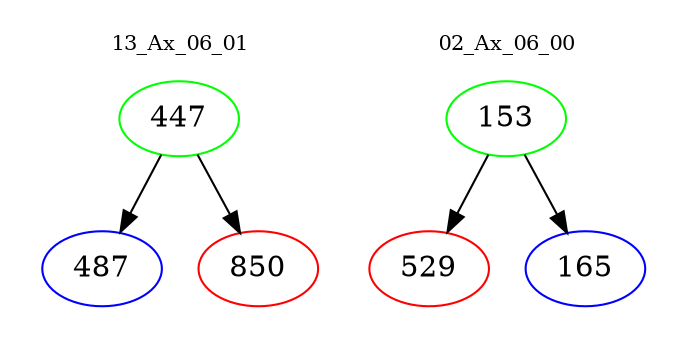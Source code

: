 digraph{
subgraph cluster_0 {
color = white
label = "13_Ax_06_01";
fontsize=10;
T0_447 [label="447", color="green"]
T0_447 -> T0_487 [color="black"]
T0_487 [label="487", color="blue"]
T0_447 -> T0_850 [color="black"]
T0_850 [label="850", color="red"]
}
subgraph cluster_1 {
color = white
label = "02_Ax_06_00";
fontsize=10;
T1_153 [label="153", color="green"]
T1_153 -> T1_529 [color="black"]
T1_529 [label="529", color="red"]
T1_153 -> T1_165 [color="black"]
T1_165 [label="165", color="blue"]
}
}
